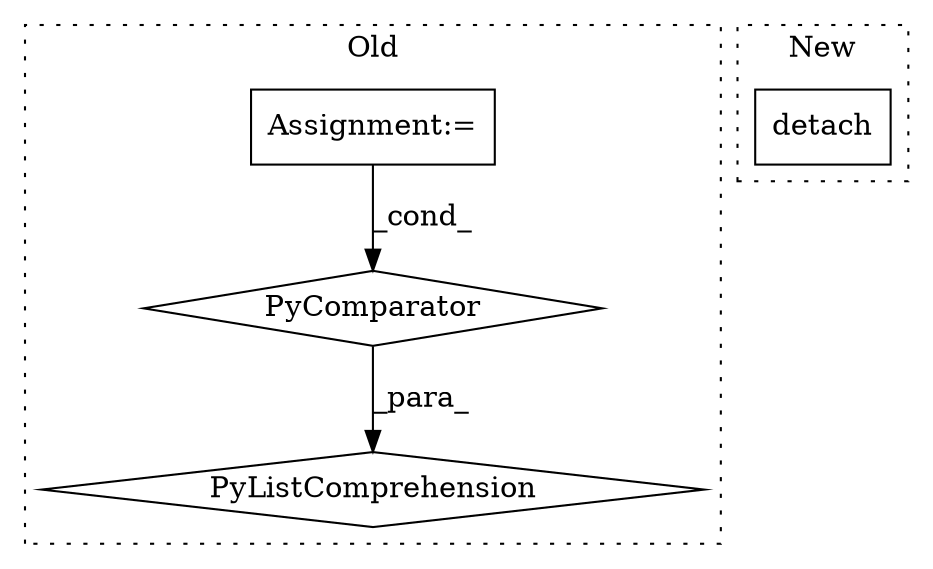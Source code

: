 digraph G {
subgraph cluster0 {
1 [label="PyComparator" a="113" s="3246" l="34" shape="diamond"];
3 [label="Assignment:=" a="7" s="3246" l="34" shape="box"];
4 [label="PyListComprehension" a="109" s="3165" l="123" shape="diamond"];
label = "Old";
style="dotted";
}
subgraph cluster1 {
2 [label="detach" a="32" s="4912" l="8" shape="box"];
label = "New";
style="dotted";
}
1 -> 4 [label="_para_"];
3 -> 1 [label="_cond_"];
}